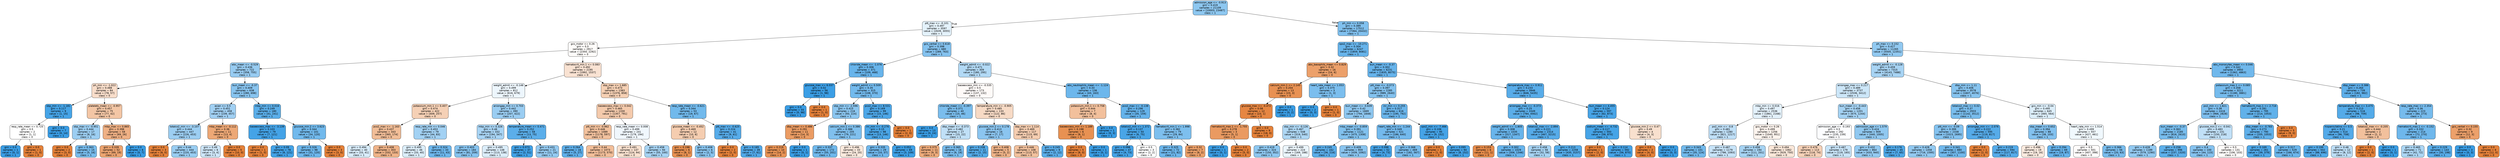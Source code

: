 digraph Tree {
node [shape=box, style="filled, rounded", color="black", fontname="helvetica"] ;
edge [fontname="helvetica"] ;
0 [label="admission_age <= -0.913\ngini = 0.419\nsamples = 21109\nvalue = [10003, 23487]\nclass = 1", fillcolor="#8dc7f0"] ;
1 [label="ptt_max <= -0.101\ngini = 0.497\nsamples = 3597\nvalue = [2639, 3055]\nclass = 1", fillcolor="#e4f2fb"] ;
0 -> 1 [labeldistance=2.5, labelangle=45, headlabel="True"] ;
2 [label="gcs_motor <= 0.26\ngini = 0.5\nsamples = 2917\nvalue = [2350, 2292]\nclass = 0", fillcolor="#fefcfa"] ;
1 -> 2 ;
3 [label="wbc_mean <= -0.529\ngini = 0.436\nsamples = 722\nvalue = [358, 755]\nclass = 1", fillcolor="#97cbf1"] ;
2 -> 3 ;
4 [label="ph_min <= -1.022\ngini = 0.488\nsamples = 84\nvalue = [78, 57]\nclass = 0", fillcolor="#f8ddca"] ;
3 -> 4 ;
5 [label="sbp_min <= -1.181\ngini = 0.117\nsamples = 9\nvalue = [1, 15]\nclass = 1", fillcolor="#46a4e7"] ;
4 -> 5 ;
6 [label="resp_rate_mean <= 0.725\ngini = 0.5\nsamples = 2\nvalue = [1, 1]\nclass = 0", fillcolor="#ffffff"] ;
5 -> 6 ;
7 [label="gini = 0.0\nsamples = 1\nvalue = [0, 1]\nclass = 1", fillcolor="#399de5"] ;
6 -> 7 ;
8 [label="gini = 0.0\nsamples = 1\nvalue = [1, 0]\nclass = 0", fillcolor="#e58139"] ;
6 -> 8 ;
9 [label="gini = 0.0\nsamples = 7\nvalue = [0, 14]\nclass = 1", fillcolor="#399de5"] ;
5 -> 9 ;
10 [label="platelets_mean <= -0.957\ngini = 0.457\nsamples = 75\nvalue = [77, 42]\nclass = 0", fillcolor="#f3c6a5"] ;
4 -> 10 ;
11 [label="sbp_max <= -0.951\ngini = 0.444\nsamples = 17\nvalue = [8, 16]\nclass = 1", fillcolor="#9ccef2"] ;
10 -> 11 ;
12 [label="gini = 0.0\nsamples = 2\nvalue = [3, 0]\nclass = 0", fillcolor="#e58139"] ;
11 -> 12 ;
13 [label="gini = 0.363\nsamples = 15\nvalue = [5, 16]\nclass = 1", fillcolor="#77bced"] ;
11 -> 13 ;
14 [label="mbp_max <= 0.865\ngini = 0.398\nsamples = 58\nvalue = [69, 26]\nclass = 0", fillcolor="#efb084"] ;
10 -> 14 ;
15 [label="gini = 0.339\nsamples = 52\nvalue = [69, 19]\nclass = 0", fillcolor="#eca470"] ;
14 -> 15 ;
16 [label="gini = 0.0\nsamples = 6\nvalue = [0, 7]\nclass = 1", fillcolor="#399de5"] ;
14 -> 16 ;
17 [label="bun_mean <= -0.37\ngini = 0.409\nsamples = 638\nvalue = [280, 698]\nclass = 1", fillcolor="#88c4ef"] ;
3 -> 17 ;
18 [label="asian <= 0.5\ngini = 0.451\nsamples = 458\nvalue = [239, 457]\nclass = 1", fillcolor="#a1d0f3"] ;
17 -> 18 ;
19 [label="totalco2_min <= -3.107\ngini = 0.444\nsamples = 447\nvalue = [226, 453]\nclass = 1", fillcolor="#9ccef2"] ;
18 -> 19 ;
20 [label="gini = 0.0\nsamples = 3\nvalue = [6, 0]\nclass = 0", fillcolor="#e58139"] ;
19 -> 20 ;
21 [label="gini = 0.44\nsamples = 444\nvalue = [220, 453]\nclass = 1", fillcolor="#99cdf2"] ;
19 -> 21 ;
22 [label="mbp_mean <= -0.112\ngini = 0.36\nsamples = 11\nvalue = [13, 4]\nclass = 0", fillcolor="#eda876"] ;
18 -> 22 ;
23 [label="gini = 0.49\nsamples = 6\nvalue = [3, 4]\nclass = 1", fillcolor="#cee6f8"] ;
22 -> 23 ;
24 [label="gini = 0.0\nsamples = 5\nvalue = [10, 0]\nclass = 0", fillcolor="#e58139"] ;
22 -> 24 ;
25 [label="mbp_min <= 0.016\ngini = 0.249\nsamples = 180\nvalue = [41, 241]\nclass = 1", fillcolor="#5baee9"] ;
17 -> 25 ;
26 [label="baseexcess_max <= -3.139\ngini = 0.103\nsamples = 79\nvalue = [7, 121]\nclass = 1", fillcolor="#44a3e7"] ;
25 -> 26 ;
27 [label="gini = 0.0\nsamples = 1\nvalue = [1, 0]\nclass = 0", fillcolor="#e58139"] ;
26 -> 27 ;
28 [label="gini = 0.09\nsamples = 78\nvalue = [6, 121]\nclass = 1", fillcolor="#43a2e6"] ;
26 -> 28 ;
29 [label="glucose_min.2 <= 3.623\ngini = 0.344\nsamples = 101\nvalue = [34, 120]\nclass = 1", fillcolor="#71b9ec"] ;
25 -> 29 ;
30 [label="gini = 0.326\nsamples = 98\nvalue = [31, 120]\nclass = 1", fillcolor="#6cb6ec"] ;
29 -> 30 ;
31 [label="gini = 0.0\nsamples = 3\nvalue = [3, 0]\nclass = 0", fillcolor="#e58139"] ;
29 -> 31 ;
32 [label="hematocrit_min.1 <= 0.083\ngini = 0.492\nsamples = 2195\nvalue = [1992, 1537]\nclass = 0", fillcolor="#f9e2d2"] ;
2 -> 32 ;
33 [label="weight_admit <= -0.146\ngini = 0.499\nsamples = 812\nvalue = [616, 679]\nclass = 1", fillcolor="#edf6fd"] ;
32 -> 33 ;
34 [label="potassium_min.1 <= 0.407\ngini = 0.474\nsamples = 422\nvalue = [409, 257]\nclass = 0", fillcolor="#f5d0b5"] ;
33 -> 34 ;
35 [label="pco2_max <= -1.163\ngini = 0.437\nsamples = 343\nvalue = [365, 174]\nclass = 0", fillcolor="#f1bd97"] ;
34 -> 35 ;
36 [label="gini = 0.494\nsamples = 40\nvalue = [33, 41]\nclass = 1", fillcolor="#d8ecfa"] ;
35 -> 36 ;
37 [label="gini = 0.408\nsamples = 303\nvalue = [332, 133]\nclass = 0", fillcolor="#efb388"] ;
35 -> 37 ;
38 [label="resp_rate_min <= 0.046\ngini = 0.453\nsamples = 79\nvalue = [44, 83]\nclass = 1", fillcolor="#a2d1f3"] ;
34 -> 38 ;
39 [label="gini = 0.495\nsamples = 46\nvalue = [33, 40]\nclass = 1", fillcolor="#dceefa"] ;
38 -> 39 ;
40 [label="gini = 0.324\nsamples = 33\nvalue = [11, 43]\nclass = 1", fillcolor="#6cb6ec"] ;
38 -> 40 ;
41 [label="aniongap_min <= 0.703\ngini = 0.442\nsamples = 390\nvalue = [207, 422]\nclass = 1", fillcolor="#9acdf2"] ;
33 -> 41 ;
42 [label="mbp_min <= 0.326\ngini = 0.46\nsamples = 332\nvalue = [194, 347]\nclass = 1", fillcolor="#a8d4f4"] ;
41 -> 42 ;
43 [label="gini = 0.403\nsamples = 184\nvalue = [81, 209]\nclass = 1", fillcolor="#86c3ef"] ;
42 -> 43 ;
44 [label="gini = 0.495\nsamples = 148\nvalue = [113, 138]\nclass = 1", fillcolor="#dbedfa"] ;
42 -> 44 ;
45 [label="temperature_mean <= 0.471\ngini = 0.252\nsamples = 58\nvalue = [13, 75]\nclass = 1", fillcolor="#5baeea"] ;
41 -> 45 ;
46 [label="gini = 0.073\nsamples = 37\nvalue = [2, 51]\nclass = 1", fillcolor="#41a1e6"] ;
45 -> 46 ;
47 [label="gini = 0.431\nsamples = 21\nvalue = [11, 24]\nclass = 1", fillcolor="#94caf1"] ;
45 -> 47 ;
48 [label="sbp_max <= 1.685\ngini = 0.473\nsamples = 1383\nvalue = [1376, 858]\nclass = 0", fillcolor="#f5d0b4"] ;
32 -> 48 ;
49 [label="baseexcess_max <= 0.042\ngini = 0.465\nsamples = 1330\nvalue = [1357, 791]\nclass = 0", fillcolor="#f4caac"] ;
48 -> 49 ;
50 [label="ptt_min <= -0.962\ngini = 0.446\nsamples = 1089\nvalue = [1178, 597]\nclass = 0", fillcolor="#f2c19d"] ;
49 -> 50 ;
51 [label="gini = 0.264\nsamples = 16\nvalue = [5, 27]\nclass = 1", fillcolor="#5eafea"] ;
50 -> 51 ;
52 [label="gini = 0.44\nsamples = 1073\nvalue = [1173, 570]\nclass = 0", fillcolor="#f2be99"] ;
50 -> 52 ;
53 [label="resp_rate_mean <= 0.008\ngini = 0.499\nsamples = 241\nvalue = [179, 194]\nclass = 1", fillcolor="#f0f7fd"] ;
49 -> 53 ;
54 [label="gini = 0.491\nsamples = 147\nvalue = [124, 94]\nclass = 0", fillcolor="#f9e1cf"] ;
53 -> 54 ;
55 [label="gini = 0.458\nsamples = 94\nvalue = [55, 100]\nclass = 1", fillcolor="#a6d3f3"] ;
53 -> 55 ;
56 [label="resp_rate_mean <= -0.621\ngini = 0.344\nsamples = 53\nvalue = [19, 67]\nclass = 1", fillcolor="#71b9ec"] ;
48 -> 56 ;
57 [label="glucose_mean <= -0.452\ngini = 0.469\nsamples = 12\nvalue = [10, 6]\nclass = 0", fillcolor="#f5cdb0"] ;
56 -> 57 ;
58 [label="gini = 0.198\nsamples = 6\nvalue = [8, 1]\nclass = 0", fillcolor="#e89152"] ;
57 -> 58 ;
59 [label="gini = 0.408\nsamples = 6\nvalue = [2, 5]\nclass = 1", fillcolor="#88c4ef"] ;
57 -> 59 ;
60 [label="ptt_max <= -0.625\ngini = 0.224\nsamples = 41\nvalue = [9, 61]\nclass = 1", fillcolor="#56abe9"] ;
56 -> 60 ;
61 [label="gini = 0.0\nsamples = 2\nvalue = [2, 0]\nclass = 0", fillcolor="#e58139"] ;
60 -> 61 ;
62 [label="gini = 0.185\nsamples = 39\nvalue = [7, 61]\nclass = 1", fillcolor="#50a8e8"] ;
60 -> 62 ;
63 [label="gcs_verbal <= 0.618\ngini = 0.398\nsamples = 680\nvalue = [289, 763]\nclass = 1", fillcolor="#84c2ef"] ;
1 -> 63 ;
64 [label="chloride_mean <= -1.076\ngini = 0.306\nsamples = 371\nvalue = [109, 468]\nclass = 1", fillcolor="#67b4eb"] ;
63 -> 64 ;
65 [label="glucose_max <= 6.037\ngini = 0.02\nsamples = 56\nvalue = [1, 98]\nclass = 1", fillcolor="#3b9ee5"] ;
64 -> 65 ;
66 [label="gini = 0.0\nsamples = 55\nvalue = [0, 98]\nclass = 1", fillcolor="#399de5"] ;
65 -> 66 ;
67 [label="gini = 0.0\nsamples = 1\nvalue = [1, 0]\nclass = 0", fillcolor="#e58139"] ;
65 -> 67 ;
68 [label="weight_admit <= 0.509\ngini = 0.35\nsamples = 315\nvalue = [108, 370]\nclass = 1", fillcolor="#73baed"] ;
64 -> 68 ;
69 [label="sbp_min <= -2.596\ngini = 0.415\nsamples = 216\nvalue = [93, 224]\nclass = 1", fillcolor="#8bc6f0"] ;
68 -> 69 ;
70 [label="dbp_mean <= 0.486\ngini = 0.291\nsamples = 11\nvalue = [14, 3]\nclass = 0", fillcolor="#eb9c63"] ;
69 -> 70 ;
71 [label="gini = 0.219\nsamples = 10\nvalue = [14, 2]\nclass = 0", fillcolor="#e99355"] ;
70 -> 71 ;
72 [label="gini = 0.0\nsamples = 1\nvalue = [0, 1]\nclass = 1", fillcolor="#399de5"] ;
70 -> 72 ;
73 [label="calcium_min.1 <= 0.386\ngini = 0.388\nsamples = 205\nvalue = [79, 221]\nclass = 1", fillcolor="#80c0ee"] ;
69 -> 73 ;
74 [label="gini = 0.337\nsamples = 172\nvalue = [55, 201]\nclass = 1", fillcolor="#6fb8ec"] ;
73 -> 74 ;
75 [label="gini = 0.496\nsamples = 33\nvalue = [24, 20]\nclass = 0", fillcolor="#fbeade"] ;
73 -> 75 ;
76 [label="pco2_max <= 8.531\ngini = 0.169\nsamples = 99\nvalue = [15, 146]\nclass = 1", fillcolor="#4da7e8"] ;
68 -> 76 ;
77 [label="inr_min <= -0.276\ngini = 0.15\nsamples = 98\nvalue = [13, 146]\nclass = 1", fillcolor="#4ba6e7"] ;
76 -> 77 ;
78 [label="gini = 0.335\nsamples = 29\nvalue = [10, 37]\nclass = 1", fillcolor="#6fb7ec"] ;
77 -> 78 ;
79 [label="gini = 0.052\nsamples = 69\nvalue = [3, 109]\nclass = 1", fillcolor="#3ea0e6"] ;
77 -> 79 ;
80 [label="gini = 0.0\nsamples = 1\nvalue = [2, 0]\nclass = 0", fillcolor="#e58139"] ;
76 -> 80 ;
81 [label="weight_admit <= -0.022\ngini = 0.471\nsamples = 309\nvalue = [180, 295]\nclass = 1", fillcolor="#b2d9f5"] ;
63 -> 81 ;
82 [label="baseexcess_min <= -0.535\ngini = 0.5\nsamples = 173\nvalue = [137, 132]\nclass = 0", fillcolor="#fefaf8"] ;
81 -> 82 ;
83 [label="chloride_mean <= -0.397\ngini = 0.371\nsamples = 40\nvalue = [15, 46]\nclass = 1", fillcolor="#7abded"] ;
82 -> 83 ;
84 [label="gini = 0.0\nsamples = 13\nvalue = [0, 24]\nclass = 1", fillcolor="#399de5"] ;
83 -> 84 ;
85 [label="dbp_mean <= -0.373\ngini = 0.482\nsamples = 27\nvalue = [15, 22]\nclass = 1", fillcolor="#c0e0f7"] ;
83 -> 85 ;
86 [label="gini = 0.375\nsamples = 11\nvalue = [9, 3]\nclass = 0", fillcolor="#eeab7b"] ;
85 -> 86 ;
87 [label="gini = 0.365\nsamples = 16\nvalue = [6, 19]\nclass = 1", fillcolor="#78bced"] ;
85 -> 87 ;
88 [label="temperature_min <= -0.905\ngini = 0.485\nsamples = 133\nvalue = [122, 86]\nclass = 0", fillcolor="#f7dac5"] ;
82 -> 88 ;
89 [label="glucose_min.2 <= 0.178\ngini = 0.413\nsamples = 16\nvalue = [7, 17]\nclass = 1", fillcolor="#8bc5f0"] ;
88 -> 89 ;
90 [label="gini = 0.208\nsamples = 11\nvalue = [2, 15]\nclass = 1", fillcolor="#53aae8"] ;
89 -> 90 ;
91 [label="gini = 0.408\nsamples = 5\nvalue = [5, 2]\nclass = 0", fillcolor="#efb388"] ;
89 -> 91 ;
92 [label="sbp_max <= 1.114\ngini = 0.469\nsamples = 117\nvalue = [115, 69]\nclass = 0", fillcolor="#f5cdb0"] ;
88 -> 92 ;
93 [label="gini = 0.446\nsamples = 108\nvalue = [113, 57]\nclass = 0", fillcolor="#f2c19d"] ;
92 -> 93 ;
94 [label="gini = 0.245\nsamples = 9\nvalue = [2, 12]\nclass = 1", fillcolor="#5aade9"] ;
92 -> 94 ;
95 [label="abs_neutrophils_mean <= -1.124\ngini = 0.33\nsamples = 136\nvalue = [43, 163]\nclass = 1", fillcolor="#6db7ec"] ;
81 -> 95 ;
96 [label="potassium_min.1 <= 0.758\ngini = 0.444\nsamples = 7\nvalue = [8, 4]\nclass = 0", fillcolor="#f2c09c"] ;
95 -> 96 ;
97 [label="baseexcess_min <= 1.189\ngini = 0.198\nsamples = 6\nvalue = [8, 1]\nclass = 0", fillcolor="#e89152"] ;
96 -> 97 ;
98 [label="gini = 0.0\nsamples = 5\nvalue = [8, 0]\nclass = 0", fillcolor="#e58139"] ;
97 -> 98 ;
99 [label="gini = 0.0\nsamples = 1\nvalue = [0, 1]\nclass = 1", fillcolor="#399de5"] ;
97 -> 99 ;
100 [label="gini = 0.0\nsamples = 1\nvalue = [0, 3]\nclass = 1", fillcolor="#399de5"] ;
96 -> 100 ;
101 [label="pco2_max <= -0.138\ngini = 0.296\nsamples = 129\nvalue = [35, 159]\nclass = 1", fillcolor="#65b3eb"] ;
95 -> 101 ;
102 [label="totalco2_min <= 1.372\ngini = 0.137\nsamples = 50\nvalue = [6, 75]\nclass = 1", fillcolor="#49a5e7"] ;
101 -> 102 ;
103 [label="gini = 0.098\nsamples = 47\nvalue = [4, 73]\nclass = 1", fillcolor="#44a2e6"] ;
102 -> 103 ;
104 [label="gini = 0.5\nsamples = 3\nvalue = [2, 2]\nclass = 0", fillcolor="#ffffff"] ;
102 -> 104 ;
105 [label="hematocrit_min.1 <= 1.998\ngini = 0.382\nsamples = 79\nvalue = [29, 84]\nclass = 1", fillcolor="#7dbfee"] ;
101 -> 105 ;
106 [label="gini = 0.325\nsamples = 72\nvalue = [21, 82]\nclass = 1", fillcolor="#6cb6ec"] ;
105 -> 106 ;
107 [label="gini = 0.32\nsamples = 7\nvalue = [8, 2]\nclass = 0", fillcolor="#eca06a"] ;
105 -> 107 ;
108 [label="ph_min <= 0.058\ngini = 0.389\nsamples = 17512\nvalue = [7364, 20432]\nclass = 1", fillcolor="#80c0ee"] ;
0 -> 108 [labeldistance=2.5, labelangle=-45, headlabel="False"] ;
109 [label="spo2_max <= -10.271\ngini = 0.304\nsamples = 6247\nvalue = [1859, 8081]\nclass = 1", fillcolor="#67b4eb"] ;
108 -> 109 ;
110 [label="abs_basophils_mean <= 0.829\ngini = 0.32\nsamples = 16\nvalue = [24, 6]\nclass = 0", fillcolor="#eca06a"] ;
109 -> 110 ;
111 [label="calcium_min.1 <= 2.145\ngini = 0.204\nsamples = 13\nvalue = [23, 3]\nclass = 0", fillcolor="#e89153"] ;
110 -> 111 ;
112 [label="glucose_max <= -0.472\ngini = 0.08\nsamples = 12\nvalue = [23, 1]\nclass = 0", fillcolor="#e68642"] ;
111 -> 112 ;
113 [label="hematocrit_max.1 <= -1.755\ngini = 0.278\nsamples = 3\nvalue = [5, 1]\nclass = 0", fillcolor="#ea9a61"] ;
112 -> 113 ;
114 [label="gini = 0.0\nsamples = 1\nvalue = [0, 1]\nclass = 1", fillcolor="#399de5"] ;
113 -> 114 ;
115 [label="gini = 0.0\nsamples = 2\nvalue = [5, 0]\nclass = 0", fillcolor="#e58139"] ;
113 -> 115 ;
116 [label="gini = 0.0\nsamples = 9\nvalue = [18, 0]\nclass = 0", fillcolor="#e58139"] ;
112 -> 116 ;
117 [label="gini = 0.0\nsamples = 1\nvalue = [0, 2]\nclass = 1", fillcolor="#399de5"] ;
111 -> 117 ;
118 [label="heart_rate_mean <= 1.053\ngini = 0.375\nsamples = 3\nvalue = [1, 3]\nclass = 1", fillcolor="#7bbeee"] ;
110 -> 118 ;
119 [label="gini = 0.0\nsamples = 2\nvalue = [0, 3]\nclass = 1", fillcolor="#399de5"] ;
118 -> 119 ;
120 [label="gini = 0.0\nsamples = 1\nvalue = [1, 0]\nclass = 0", fillcolor="#e58139"] ;
118 -> 120 ;
121 [label="bun_mean <= -0.37\ngini = 0.302\nsamples = 6231\nvalue = [1835, 8075]\nclass = 1", fillcolor="#66b3eb"] ;
109 -> 121 ;
122 [label="ptt_max <= -0.073\ngini = 0.397\nsamples = 2285\nvalue = [989, 2640]\nclass = 1", fillcolor="#83c2ef"] ;
121 -> 122 ;
123 [label="bun_mean <= -0.639\ngini = 0.42\nsamples = 1669\nvalue = [794, 1848]\nclass = 1", fillcolor="#8ec7f0"] ;
122 -> 123 ;
124 [label="sbp_min <= -0.126\ngini = 0.467\nsamples = 548\nvalue = [319, 540]\nclass = 1", fillcolor="#aed7f4"] ;
123 -> 124 ;
125 [label="gini = 0.419\nsamples = 324\nvalue = [150, 352]\nclass = 1", fillcolor="#8dc7f0"] ;
124 -> 125 ;
126 [label="gini = 0.499\nsamples = 224\nvalue = [169, 188]\nclass = 1", fillcolor="#ebf5fc"] ;
124 -> 126 ;
127 [label="mbp_mean <= -0.859\ngini = 0.391\nsamples = 1121\nvalue = [475, 1308]\nclass = 1", fillcolor="#81c1ee"] ;
123 -> 127 ;
128 [label="gini = 0.245\nsamples = 162\nvalue = [36, 216]\nclass = 1", fillcolor="#5aade9"] ;
127 -> 128 ;
129 [label="gini = 0.409\nsamples = 959\nvalue = [439, 1092]\nclass = 1", fillcolor="#89c4ef"] ;
127 -> 129 ;
130 [label="inr_min <= 0.255\ngini = 0.317\nsamples = 616\nvalue = [195, 792]\nclass = 1", fillcolor="#6ab5eb"] ;
122 -> 130 ;
131 [label="heart_rate_min <= -1.244\ngini = 0.349\nsamples = 521\nvalue = [186, 640]\nclass = 1", fillcolor="#73b9ed"] ;
130 -> 131 ;
132 [label="gini = 0.098\nsamples = 52\nvalue = [4, 73]\nclass = 1", fillcolor="#44a2e6"] ;
131 -> 132 ;
133 [label="gini = 0.368\nsamples = 469\nvalue = [182, 567]\nclass = 1", fillcolor="#79bced"] ;
131 -> 133 ;
134 [label="spo2_min <= -7.466\ngini = 0.106\nsamples = 95\nvalue = [9, 152]\nclass = 1", fillcolor="#45a3e7"] ;
130 -> 134 ;
135 [label="gini = 0.0\nsamples = 1\nvalue = [1, 0]\nclass = 0", fillcolor="#e58139"] ;
134 -> 135 ;
136 [label="gini = 0.095\nsamples = 94\nvalue = [8, 152]\nclass = 1", fillcolor="#43a2e6"] ;
134 -> 136 ;
137 [label="temperature_max <= 0.911\ngini = 0.233\nsamples = 3946\nvalue = [846, 5435]\nclass = 1", fillcolor="#58ace9"] ;
121 -> 137 ;
138 [label="aniongap_max <= -0.373\ngini = 0.25\nsamples = 3349\nvalue = [784, 4562]\nclass = 1", fillcolor="#5baee9"] ;
137 -> 138 ;
139 [label="weight_admit <= -1.805\ngini = 0.308\nsamples = 1035\nvalue = [317, 1347]\nclass = 1", fillcolor="#68b4eb"] ;
138 -> 139 ;
140 [label="gini = 0.153\nsamples = 6\nvalue = [11, 1]\nclass = 0", fillcolor="#e78c4b"] ;
139 -> 140 ;
141 [label="gini = 0.302\nsamples = 1029\nvalue = [306, 1346]\nclass = 1", fillcolor="#66b3eb"] ;
139 -> 141 ;
142 [label="totalco2_max <= -2.894\ngini = 0.221\nsamples = 2314\nvalue = [467, 3215]\nclass = 1", fillcolor="#56abe9"] ;
138 -> 142 ;
143 [label="gini = 0.458\nsamples = 56\nvalue = [32, 58]\nclass = 1", fillcolor="#a6d3f3"] ;
142 -> 143 ;
144 [label="gini = 0.213\nsamples = 2258\nvalue = [435, 3157]\nclass = 1", fillcolor="#54abe9"] ;
142 -> 144 ;
145 [label="bun_mean <= 4.455\ngini = 0.124\nsamples = 597\nvalue = [62, 873]\nclass = 1", fillcolor="#47a4e7"] ;
137 -> 145 ;
146 [label="sodium_mean <= -4.732\ngini = 0.117\nsamples = 593\nvalue = [58, 870]\nclass = 1", fillcolor="#46a4e7"] ;
145 -> 146 ;
147 [label="gini = 0.0\nsamples = 1\nvalue = [2, 0]\nclass = 0", fillcolor="#e58139"] ;
146 -> 147 ;
148 [label="gini = 0.114\nsamples = 592\nvalue = [56, 870]\nclass = 1", fillcolor="#46a3e7"] ;
146 -> 148 ;
149 [label="glucose_min.2 <= 0.47\ngini = 0.49\nsamples = 4\nvalue = [4, 3]\nclass = 0", fillcolor="#f8e0ce"] ;
145 -> 149 ;
150 [label="gini = 0.0\nsamples = 2\nvalue = [4, 0]\nclass = 0", fillcolor="#e58139"] ;
149 -> 150 ;
151 [label="gini = 0.0\nsamples = 2\nvalue = [0, 3]\nclass = 1", fillcolor="#399de5"] ;
149 -> 151 ;
152 [label="ph_max <= 0.152\ngini = 0.427\nsamples = 11265\nvalue = [5505, 12351]\nclass = 1", fillcolor="#91c9f1"] ;
108 -> 152 ;
153 [label="weight_admit <= -0.128\ngini = 0.459\nsamples = 7315\nvalue = [4143, 7488]\nclass = 1", fillcolor="#a7d3f3"] ;
152 -> 153 ;
154 [label="aniongap_max <= 0.217\ngini = 0.489\nsamples = 3737\nvalue = [2536, 3412]\nclass = 1", fillcolor="#cce6f8"] ;
153 -> 154 ;
155 [label="mbp_min <= 0.016\ngini = 0.497\nsamples = 2536\nvalue = [1861, 2168]\nclass = 1", fillcolor="#e3f1fb"] ;
154 -> 155 ;
156 [label="po2_min <= -0.8\ngini = 0.481\nsamples = 1280\nvalue = [821, 1217]\nclass = 1", fillcolor="#bfdff7"] ;
155 -> 156 ;
157 [label="gini = 0.343\nsamples = 101\nvalue = [35, 124]\nclass = 1", fillcolor="#71b9ec"] ;
156 -> 157 ;
158 [label="gini = 0.487\nsamples = 1179\nvalue = [786, 1093]\nclass = 1", fillcolor="#c7e3f8"] ;
156 -> 158 ;
159 [label="gcs_motor <= 0.26\ngini = 0.499\nsamples = 1256\nvalue = [1040, 951]\nclass = 0", fillcolor="#fdf4ee"] ;
155 -> 159 ;
160 [label="gini = 0.458\nsamples = 194\nvalue = [111, 201]\nclass = 1", fillcolor="#a6d3f3"] ;
159 -> 160 ;
161 [label="gini = 0.494\nsamples = 1062\nvalue = [929, 750]\nclass = 0", fillcolor="#fae7d9"] ;
159 -> 161 ;
162 [label="bun_mean <= -0.443\ngini = 0.456\nsamples = 1201\nvalue = [675, 1244]\nclass = 1", fillcolor="#a4d2f3"] ;
154 -> 162 ;
163 [label="admission_age <= -0.193\ngini = 0.5\nsamples = 292\nvalue = [235, 239]\nclass = 1", fillcolor="#fcfdff"] ;
162 -> 163 ;
164 [label="gini = 0.476\nsamples = 113\nvalue = [116, 74]\nclass = 0", fillcolor="#f6d1b7"] ;
163 -> 164 ;
165 [label="gini = 0.487\nsamples = 179\nvalue = [119, 165]\nclass = 1", fillcolor="#c8e4f8"] ;
163 -> 165 ;
166 [label="admission_age <= 1.579\ngini = 0.424\nsamples = 909\nvalue = [440, 1005]\nclass = 1", fillcolor="#90c8f0"] ;
162 -> 166 ;
167 [label="gini = 0.432\nsamples = 864\nvalue = [433, 940]\nclass = 1", fillcolor="#94caf1"] ;
166 -> 167 ;
168 [label="gini = 0.176\nsamples = 45\nvalue = [7, 65]\nclass = 1", fillcolor="#4ea8e8"] ;
166 -> 168 ;
169 [label="dbp_min <= 1.11\ngini = 0.406\nsamples = 3578\nvalue = [1607, 4076]\nclass = 1", fillcolor="#87c4ef"] ;
153 -> 169 ;
170 [label="totalco2_max <= 0.02\ngini = 0.37\nsamples = 2933\nvalue = [1142, 3512]\nclass = 1", fillcolor="#79bded"] ;
169 -> 170 ;
171 [label="ptt_min <= -0.09\ngini = 0.399\nsamples = 2338\nvalue = [1023, 2695]\nclass = 1", fillcolor="#84c2ef"] ;
170 -> 171 ;
172 [label="gini = 0.428\nsamples = 1458\nvalue = [716, 1595]\nclass = 1", fillcolor="#92c9f1"] ;
171 -> 172 ;
173 [label="gini = 0.341\nsamples = 880\nvalue = [307, 1100]\nclass = 1", fillcolor="#70b8ec"] ;
171 -> 173 ;
174 [label="aniongap_min <= -2.076\ngini = 0.222\nsamples = 595\nvalue = [119, 817]\nclass = 1", fillcolor="#56abe9"] ;
170 -> 174 ;
175 [label="gini = 0.0\nsamples = 1\nvalue = [2, 0]\nclass = 0", fillcolor="#e58139"] ;
174 -> 175 ;
176 [label="gini = 0.219\nsamples = 594\nvalue = [117, 817]\nclass = 1", fillcolor="#55abe9"] ;
174 -> 176 ;
177 [label="gcs_min <= -0.04\ngini = 0.495\nsamples = 645\nvalue = [465, 564]\nclass = 1", fillcolor="#dceefa"] ;
169 -> 177 ;
178 [label="sbp_mean <= 0.652\ngini = 0.394\nsamples = 88\nvalue = [38, 103]\nclass = 1", fillcolor="#82c1ef"] ;
177 -> 178 ;
179 [label="gini = 0.496\nsamples = 19\nvalue = [19, 16]\nclass = 0", fillcolor="#fbebe0"] ;
178 -> 179 ;
180 [label="gini = 0.294\nsamples = 69\nvalue = [19, 87]\nclass = 1", fillcolor="#64b2eb"] ;
178 -> 180 ;
181 [label="heart_rate_min <= 1.514\ngini = 0.499\nsamples = 557\nvalue = [427, 461]\nclass = 1", fillcolor="#f0f8fd"] ;
177 -> 181 ;
182 [label="gini = 0.5\nsamples = 501\nvalue = [407, 398]\nclass = 0", fillcolor="#fefcfb"] ;
181 -> 182 ;
183 [label="gini = 0.366\nsamples = 56\nvalue = [20, 63]\nclass = 1", fillcolor="#78bced"] ;
181 -> 183 ;
184 [label="abs_monocytes_mean <= 0.046\ngini = 0.342\nsamples = 3950\nvalue = [1362, 4863]\nclass = 1", fillcolor="#70b8ec"] ;
152 -> 184 ;
185 [label="potassium_max.1 <= 0.085\ngini = 0.358\nsamples = 3211\nvalue = [1180, 3881]\nclass = 1", fillcolor="#75bbed"] ;
184 -> 185 ;
186 [label="po2_min <= 1.821\ngini = 0.38\nsamples = 2416\nvalue = [966, 2828]\nclass = 1", fillcolor="#7dbeee"] ;
185 -> 186 ;
187 [label="bun_mean <= -0.37\ngini = 0.363\nsamples = 2185\nvalue = [816, 2610]\nclass = 1", fillcolor="#77bced"] ;
186 -> 187 ;
188 [label="gini = 0.428\nsamples = 1189\nvalue = [579, 1290]\nclass = 1", fillcolor="#92c9f1"] ;
187 -> 188 ;
189 [label="gini = 0.258\nsamples = 996\nvalue = [237, 1320]\nclass = 1", fillcolor="#5dafea"] ;
187 -> 189 ;
190 [label="glucose_min.2 <= -0.041\ngini = 0.483\nsamples = 231\nvalue = [150, 218]\nclass = 1", fillcolor="#c1e0f7"] ;
186 -> 190 ;
191 [label="gini = 0.4\nsamples = 100\nvalue = [44, 115]\nclass = 1", fillcolor="#85c2ef"] ;
190 -> 191 ;
192 [label="gini = 0.5\nsamples = 131\nvalue = [106, 103]\nclass = 0", fillcolor="#fefbf9"] ;
190 -> 192 ;
193 [label="hematocrit_max.1 <= 2.716\ngini = 0.281\nsamples = 795\nvalue = [214, 1053]\nclass = 1", fillcolor="#61b1ea"] ;
185 -> 193 ;
194 [label="dbp_mean <= -0.783\ngini = 0.273\nsamples = 790\nvalue = [205, 1053]\nclass = 1", fillcolor="#60b0ea"] ;
193 -> 194 ;
195 [label="gini = 0.169\nsamples = 261\nvalue = [39, 379]\nclass = 1", fillcolor="#4da7e8"] ;
194 -> 195 ;
196 [label="gini = 0.317\nsamples = 529\nvalue = [166, 674]\nclass = 1", fillcolor="#6ab5eb"] ;
194 -> 196 ;
197 [label="gini = 0.0\nsamples = 5\nvalue = [9, 0]\nclass = 0", fillcolor="#e58139"] ;
193 -> 197 ;
198 [label="dbp_mean <= 0.386\ngini = 0.264\nsamples = 739\nvalue = [182, 982]\nclass = 1", fillcolor="#5eafea"] ;
184 -> 198 ;
199 [label="temperature_max <= 3.475\ngini = 0.213\nsamples = 516\nvalue = [98, 709]\nclass = 1", fillcolor="#54abe9"] ;
198 -> 199 ;
200 [label="hispanic/latino <= 0.5\ngini = 0.21\nsamples = 514\nvalue = [96, 708]\nclass = 1", fillcolor="#54aae9"] ;
199 -> 200 ;
201 [label="gini = 0.199\nsamples = 502\nvalue = [88, 696]\nclass = 1", fillcolor="#52a9e8"] ;
200 -> 201 ;
202 [label="gini = 0.48\nsamples = 12\nvalue = [8, 12]\nclass = 1", fillcolor="#bddef6"] ;
200 -> 202 ;
203 [label="totalco2_max <= -0.205\ngini = 0.444\nsamples = 2\nvalue = [2, 1]\nclass = 0", fillcolor="#f2c09c"] ;
199 -> 203 ;
204 [label="gini = 0.0\nsamples = 1\nvalue = [2, 0]\nclass = 0", fillcolor="#e58139"] ;
203 -> 204 ;
205 [label="gini = 0.0\nsamples = 1\nvalue = [0, 1]\nclass = 1", fillcolor="#399de5"] ;
203 -> 205 ;
206 [label="resp_rate_max <= 2.354\ngini = 0.36\nsamples = 223\nvalue = [84, 273]\nclass = 1", fillcolor="#76bbed"] ;
198 -> 206 ;
207 [label="hematocrit_max.1 <= -0.152\ngini = 0.332\nsamples = 214\nvalue = [72, 270]\nclass = 1", fillcolor="#6eb7ec"] ;
206 -> 207 ;
208 [label="gini = 0.465\nsamples = 71\nvalue = [42, 72]\nclass = 1", fillcolor="#acd6f4"] ;
207 -> 208 ;
209 [label="gini = 0.229\nsamples = 143\nvalue = [30, 198]\nclass = 1", fillcolor="#57ace9"] ;
207 -> 209 ;
210 [label="gcs_verbal <= 0.155\ngini = 0.32\nsamples = 9\nvalue = [12, 3]\nclass = 0", fillcolor="#eca06a"] ;
206 -> 210 ;
211 [label="gini = 0.0\nsamples = 3\nvalue = [0, 3]\nclass = 1", fillcolor="#399de5"] ;
210 -> 211 ;
212 [label="gini = 0.0\nsamples = 6\nvalue = [12, 0]\nclass = 0", fillcolor="#e58139"] ;
210 -> 212 ;
}